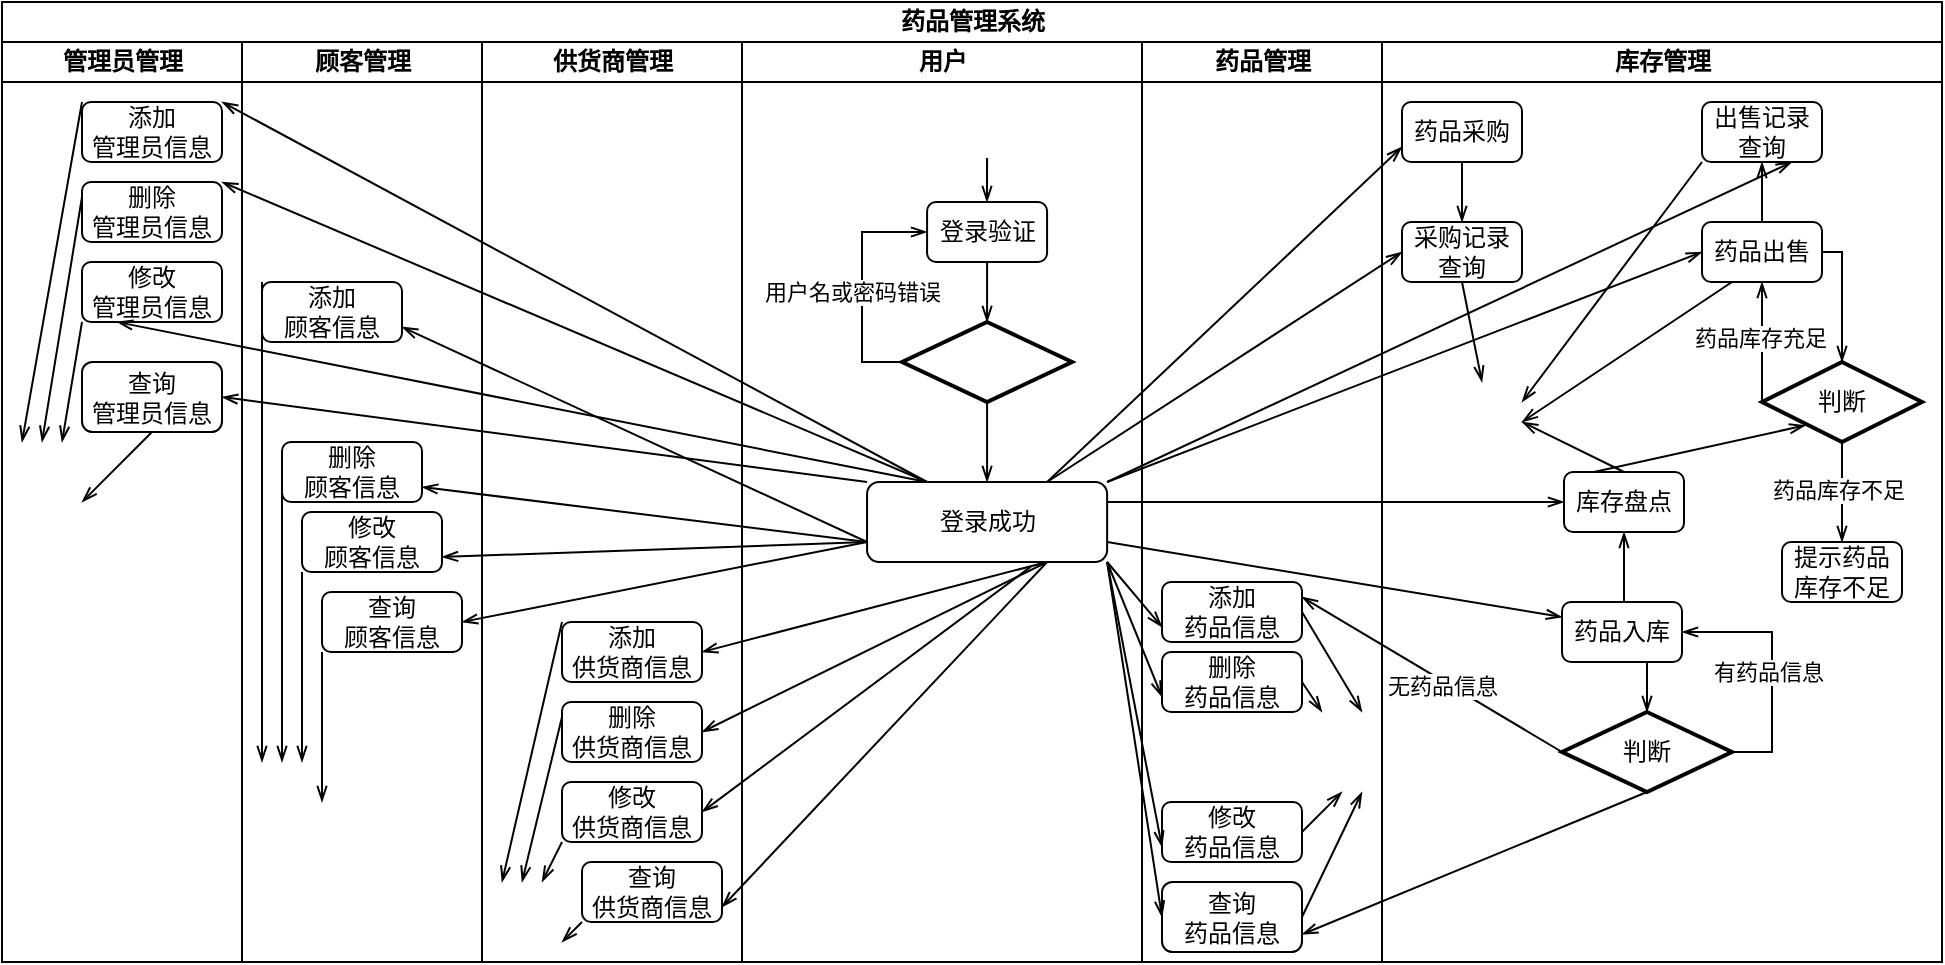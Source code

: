 <mxfile version="24.2.8" type="device">
  <diagram id="prtHgNgQTEPvFCAcTncT" name="Page-1">
    <mxGraphModel dx="954" dy="566" grid="1" gridSize="10" guides="0" tooltips="1" connect="1" arrows="1" fold="1" page="1" pageScale="1" pageWidth="827" pageHeight="1169" math="0" shadow="0">
      <root>
        <mxCell id="0" />
        <mxCell id="1" parent="0" />
        <mxCell id="yjY4PhzrJS9ordfUiITK-21" value="药品管理系统" style="swimlane;childLayout=stackLayout;resizeParent=1;resizeParentMax=0;startSize=20;html=1;" parent="1" vertex="1">
          <mxGeometry x="150.0" y="240" width="970" height="480" as="geometry" />
        </mxCell>
        <mxCell id="yjY4PhzrJS9ordfUiITK-22" value="管理员管理" style="swimlane;startSize=20;html=1;" parent="yjY4PhzrJS9ordfUiITK-21" vertex="1">
          <mxGeometry y="20" width="120" height="460" as="geometry" />
        </mxCell>
        <mxCell id="8YP5VaKLG-nt9vqhNVLD-7" style="rounded=0;orthogonalLoop=1;jettySize=auto;html=1;exitX=0;exitY=0;exitDx=0;exitDy=0;entryX=0.25;entryY=0;entryDx=0;entryDy=0;endArrow=openThin;endFill=0;" parent="yjY4PhzrJS9ordfUiITK-22" source="yjY4PhzrJS9ordfUiITK-44" target="yjY4PhzrJS9ordfUiITK-59" edge="1">
          <mxGeometry relative="1" as="geometry">
            <mxPoint x="30.0" y="210" as="targetPoint" />
          </mxGeometry>
        </mxCell>
        <mxCell id="yjY4PhzrJS9ordfUiITK-44" value="添加&lt;div&gt;管理员信息&lt;/div&gt;" style="rounded=1;whiteSpace=wrap;html=1;" parent="yjY4PhzrJS9ordfUiITK-22" vertex="1">
          <mxGeometry x="40" y="30" width="70" height="30" as="geometry" />
        </mxCell>
        <mxCell id="8YP5VaKLG-nt9vqhNVLD-6" style="rounded=0;orthogonalLoop=1;jettySize=auto;html=1;exitX=0;exitY=0.25;exitDx=0;exitDy=0;endArrow=openThin;endFill=0;entryX=0.5;entryY=0;entryDx=0;entryDy=0;" parent="yjY4PhzrJS9ordfUiITK-22" source="yjY4PhzrJS9ordfUiITK-45" target="yjY4PhzrJS9ordfUiITK-59" edge="1">
          <mxGeometry relative="1" as="geometry">
            <mxPoint x="42.623" y="210" as="targetPoint" />
          </mxGeometry>
        </mxCell>
        <mxCell id="yjY4PhzrJS9ordfUiITK-45" value="删除&lt;div&gt;管理员信息&lt;/div&gt;" style="rounded=1;whiteSpace=wrap;html=1;" parent="yjY4PhzrJS9ordfUiITK-22" vertex="1">
          <mxGeometry x="40" y="70" width="70" height="30" as="geometry" />
        </mxCell>
        <mxCell id="8YP5VaKLG-nt9vqhNVLD-5" style="rounded=0;orthogonalLoop=1;jettySize=auto;html=1;exitX=0;exitY=1;exitDx=0;exitDy=0;entryX=0.75;entryY=0;entryDx=0;entryDy=0;endArrow=openThin;endFill=0;" parent="yjY4PhzrJS9ordfUiITK-22" source="yjY4PhzrJS9ordfUiITK-56" target="yjY4PhzrJS9ordfUiITK-59" edge="1">
          <mxGeometry relative="1" as="geometry">
            <mxPoint x="50.0" y="210" as="targetPoint" />
          </mxGeometry>
        </mxCell>
        <mxCell id="yjY4PhzrJS9ordfUiITK-56" value="修改&lt;div&gt;管理&lt;span style=&quot;background-color: initial;&quot;&gt;员信息&lt;/span&gt;&lt;/div&gt;" style="rounded=1;whiteSpace=wrap;html=1;" parent="yjY4PhzrJS9ordfUiITK-22" vertex="1">
          <mxGeometry x="40" y="110" width="70" height="30" as="geometry" />
        </mxCell>
        <mxCell id="8YP5VaKLG-nt9vqhNVLD-74" style="rounded=0;orthogonalLoop=1;jettySize=auto;html=1;exitX=0.5;exitY=1;exitDx=0;exitDy=0;entryX=1;entryY=0.75;entryDx=0;entryDy=0;endArrow=openThin;endFill=0;" parent="yjY4PhzrJS9ordfUiITK-22" source="yjY4PhzrJS9ordfUiITK-46" target="yjY4PhzrJS9ordfUiITK-59" edge="1">
          <mxGeometry relative="1" as="geometry">
            <mxPoint x="60.0" y="230" as="targetPoint" />
          </mxGeometry>
        </mxCell>
        <mxCell id="yjY4PhzrJS9ordfUiITK-46" value="查询&lt;div&gt;管理&lt;span style=&quot;background-color: initial;&quot;&gt;员信息&lt;/span&gt;&lt;/div&gt;" style="rounded=1;whiteSpace=wrap;html=1;" parent="yjY4PhzrJS9ordfUiITK-22" vertex="1">
          <mxGeometry x="40" y="160" width="70" height="35" as="geometry" />
        </mxCell>
        <mxCell id="yjY4PhzrJS9ordfUiITK-59" value="" style="shape=image;html=1;verticalAlign=top;verticalLabelPosition=bottom;labelBackgroundColor=#ffffff;imageAspect=0;aspect=fixed;image=https://cdn4.iconfinder.com/data/icons/ionicons/512/icon-ios7-circle-filled-128.png" parent="yjY4PhzrJS9ordfUiITK-22" vertex="1">
          <mxGeometry y="200" width="40" height="40" as="geometry" />
        </mxCell>
        <mxCell id="yjY4PhzrJS9ordfUiITK-36" value="顾客管理" style="swimlane;startSize=20;html=1;" parent="yjY4PhzrJS9ordfUiITK-21" vertex="1">
          <mxGeometry x="120" y="20" width="120" height="460" as="geometry" />
        </mxCell>
        <mxCell id="yjY4PhzrJS9ordfUiITK-60" value="" style="shape=image;html=1;verticalAlign=top;verticalLabelPosition=bottom;labelBackgroundColor=#ffffff;imageAspect=0;aspect=fixed;image=https://cdn4.iconfinder.com/data/icons/ionicons/512/icon-ios7-circle-filled-128.png" parent="yjY4PhzrJS9ordfUiITK-36" vertex="1">
          <mxGeometry x="-4.547e-13" y="360" width="40" height="40" as="geometry" />
        </mxCell>
        <mxCell id="8YP5VaKLG-nt9vqhNVLD-24" style="rounded=0;orthogonalLoop=1;jettySize=auto;html=1;exitX=0;exitY=0;exitDx=0;exitDy=0;entryX=0.25;entryY=0;entryDx=0;entryDy=0;endArrow=openThin;endFill=0;" parent="yjY4PhzrJS9ordfUiITK-36" source="8YP5VaKLG-nt9vqhNVLD-25" target="yjY4PhzrJS9ordfUiITK-60" edge="1">
          <mxGeometry relative="1" as="geometry">
            <mxPoint x="10" y="360" as="targetPoint" />
          </mxGeometry>
        </mxCell>
        <mxCell id="8YP5VaKLG-nt9vqhNVLD-25" value="添加&lt;div&gt;&lt;span style=&quot;background-color: initial;&quot;&gt;顾客信息&lt;/span&gt;&lt;/div&gt;" style="rounded=1;whiteSpace=wrap;html=1;" parent="yjY4PhzrJS9ordfUiITK-36" vertex="1">
          <mxGeometry x="10" y="120" width="70" height="30" as="geometry" />
        </mxCell>
        <mxCell id="8YP5VaKLG-nt9vqhNVLD-26" style="rounded=0;orthogonalLoop=1;jettySize=auto;html=1;exitX=0;exitY=0.25;exitDx=0;exitDy=0;endArrow=openThin;endFill=0;entryX=0.5;entryY=0;entryDx=0;entryDy=0;" parent="yjY4PhzrJS9ordfUiITK-36" source="8YP5VaKLG-nt9vqhNVLD-27" target="yjY4PhzrJS9ordfUiITK-60" edge="1">
          <mxGeometry relative="1" as="geometry">
            <mxPoint x="23" y="360" as="targetPoint" />
          </mxGeometry>
        </mxCell>
        <mxCell id="8YP5VaKLG-nt9vqhNVLD-27" value="删除&lt;div&gt;顾客信息&lt;/div&gt;" style="rounded=1;whiteSpace=wrap;html=1;" parent="yjY4PhzrJS9ordfUiITK-36" vertex="1">
          <mxGeometry x="20" y="200" width="70" height="30" as="geometry" />
        </mxCell>
        <mxCell id="8YP5VaKLG-nt9vqhNVLD-28" style="rounded=0;orthogonalLoop=1;jettySize=auto;html=1;exitX=0;exitY=1;exitDx=0;exitDy=0;entryX=0.75;entryY=0;entryDx=0;entryDy=0;endArrow=openThin;endFill=0;" parent="yjY4PhzrJS9ordfUiITK-36" source="8YP5VaKLG-nt9vqhNVLD-29" target="yjY4PhzrJS9ordfUiITK-60" edge="1">
          <mxGeometry relative="1" as="geometry">
            <mxPoint x="30" y="360" as="targetPoint" />
          </mxGeometry>
        </mxCell>
        <mxCell id="8YP5VaKLG-nt9vqhNVLD-29" value="修改&lt;div&gt;顾客信息&lt;/div&gt;" style="rounded=1;whiteSpace=wrap;html=1;" parent="yjY4PhzrJS9ordfUiITK-36" vertex="1">
          <mxGeometry x="30" y="235" width="70" height="30" as="geometry" />
        </mxCell>
        <mxCell id="8YP5VaKLG-nt9vqhNVLD-30" style="rounded=0;orthogonalLoop=1;jettySize=auto;html=1;exitX=0;exitY=1;exitDx=0;exitDy=0;entryX=1;entryY=0.5;entryDx=0;entryDy=0;endArrow=openThin;endFill=0;" parent="yjY4PhzrJS9ordfUiITK-36" source="8YP5VaKLG-nt9vqhNVLD-31" target="yjY4PhzrJS9ordfUiITK-60" edge="1">
          <mxGeometry relative="1" as="geometry">
            <mxPoint x="40" y="380" as="targetPoint" />
          </mxGeometry>
        </mxCell>
        <mxCell id="8YP5VaKLG-nt9vqhNVLD-31" value="查询&lt;div&gt;顾客信息&lt;/div&gt;" style="rounded=1;whiteSpace=wrap;html=1;" parent="yjY4PhzrJS9ordfUiITK-36" vertex="1">
          <mxGeometry x="40" y="275" width="70" height="30" as="geometry" />
        </mxCell>
        <mxCell id="yjY4PhzrJS9ordfUiITK-23" value="供货商管理" style="swimlane;startSize=20;html=1;" parent="yjY4PhzrJS9ordfUiITK-21" vertex="1">
          <mxGeometry x="240" y="20" width="130" height="460" as="geometry" />
        </mxCell>
        <mxCell id="8YP5VaKLG-nt9vqhNVLD-44" value="添加&lt;div&gt;供货商信息&lt;/div&gt;" style="rounded=1;whiteSpace=wrap;html=1;" parent="yjY4PhzrJS9ordfUiITK-23" vertex="1">
          <mxGeometry x="40" y="290" width="70" height="30" as="geometry" />
        </mxCell>
        <mxCell id="8YP5VaKLG-nt9vqhNVLD-46" value="删除&lt;div&gt;供货商信息&lt;/div&gt;" style="rounded=1;whiteSpace=wrap;html=1;" parent="yjY4PhzrJS9ordfUiITK-23" vertex="1">
          <mxGeometry x="40" y="330" width="70" height="30" as="geometry" />
        </mxCell>
        <mxCell id="8YP5VaKLG-nt9vqhNVLD-48" value="修改&lt;div&gt;供货商信息&lt;/div&gt;" style="rounded=1;whiteSpace=wrap;html=1;" parent="yjY4PhzrJS9ordfUiITK-23" vertex="1">
          <mxGeometry x="40" y="370" width="70" height="30" as="geometry" />
        </mxCell>
        <mxCell id="8YP5VaKLG-nt9vqhNVLD-50" value="查询&lt;div&gt;供货商信息&lt;/div&gt;" style="rounded=1;whiteSpace=wrap;html=1;" parent="yjY4PhzrJS9ordfUiITK-23" vertex="1">
          <mxGeometry x="50" y="410" width="70" height="30" as="geometry" />
        </mxCell>
        <mxCell id="yjY4PhzrJS9ordfUiITK-58" value="" style="shape=image;html=1;verticalAlign=top;verticalLabelPosition=bottom;labelBackgroundColor=#ffffff;imageAspect=0;aspect=fixed;image=https://cdn4.iconfinder.com/data/icons/ionicons/512/icon-ios7-circle-filled-128.png" parent="yjY4PhzrJS9ordfUiITK-23" vertex="1">
          <mxGeometry x="-4.547e-13" y="420" width="40" height="40" as="geometry" />
        </mxCell>
        <mxCell id="8YP5VaKLG-nt9vqhNVLD-43" style="rounded=0;orthogonalLoop=1;jettySize=auto;html=1;exitX=0;exitY=0;exitDx=0;exitDy=0;entryX=0.25;entryY=0;entryDx=0;entryDy=0;endArrow=openThin;endFill=0;" parent="yjY4PhzrJS9ordfUiITK-23" source="8YP5VaKLG-nt9vqhNVLD-44" target="yjY4PhzrJS9ordfUiITK-58" edge="1">
          <mxGeometry relative="1" as="geometry">
            <mxPoint x="10" y="425" as="targetPoint" />
          </mxGeometry>
        </mxCell>
        <mxCell id="8YP5VaKLG-nt9vqhNVLD-45" style="rounded=0;orthogonalLoop=1;jettySize=auto;html=1;exitX=0;exitY=0.25;exitDx=0;exitDy=0;endArrow=openThin;endFill=0;entryX=0.5;entryY=0;entryDx=0;entryDy=0;" parent="yjY4PhzrJS9ordfUiITK-23" source="8YP5VaKLG-nt9vqhNVLD-46" target="yjY4PhzrJS9ordfUiITK-58" edge="1">
          <mxGeometry relative="1" as="geometry">
            <mxPoint x="23.0" y="410" as="targetPoint" />
          </mxGeometry>
        </mxCell>
        <mxCell id="8YP5VaKLG-nt9vqhNVLD-47" style="rounded=0;orthogonalLoop=1;jettySize=auto;html=1;exitX=0;exitY=1;exitDx=0;exitDy=0;entryX=0.75;entryY=0;entryDx=0;entryDy=0;endArrow=openThin;endFill=0;" parent="yjY4PhzrJS9ordfUiITK-23" source="8YP5VaKLG-nt9vqhNVLD-48" target="yjY4PhzrJS9ordfUiITK-58" edge="1">
          <mxGeometry relative="1" as="geometry">
            <mxPoint x="30" y="425" as="targetPoint" />
          </mxGeometry>
        </mxCell>
        <mxCell id="8YP5VaKLG-nt9vqhNVLD-49" style="rounded=0;orthogonalLoop=1;jettySize=auto;html=1;exitX=0;exitY=1;exitDx=0;exitDy=0;endArrow=openThin;endFill=0;entryX=1;entryY=0.75;entryDx=0;entryDy=0;" parent="yjY4PhzrJS9ordfUiITK-23" source="8YP5VaKLG-nt9vqhNVLD-50" target="yjY4PhzrJS9ordfUiITK-58" edge="1">
          <mxGeometry relative="1" as="geometry">
            <mxPoint x="30.0" y="520" as="targetPoint" />
          </mxGeometry>
        </mxCell>
        <mxCell id="yjY4PhzrJS9ordfUiITK-24" value="用户" style="swimlane;startSize=20;html=1;" parent="yjY4PhzrJS9ordfUiITK-21" vertex="1">
          <mxGeometry x="370" y="20" width="200" height="460" as="geometry" />
        </mxCell>
        <mxCell id="yjY4PhzrJS9ordfUiITK-37" style="edgeStyle=orthogonalEdgeStyle;rounded=0;orthogonalLoop=1;jettySize=auto;html=1;exitX=0.5;exitY=1;exitDx=0;exitDy=0;endArrow=openThin;endFill=0;" parent="yjY4PhzrJS9ordfUiITK-24" source="yjY4PhzrJS9ordfUiITK-19" target="yjY4PhzrJS9ordfUiITK-20" edge="1">
          <mxGeometry relative="1" as="geometry" />
        </mxCell>
        <mxCell id="yjY4PhzrJS9ordfUiITK-19" value="" style="shape=image;html=1;verticalAlign=top;verticalLabelPosition=bottom;labelBackgroundColor=#ffffff;imageAspect=0;aspect=fixed;image=https://cdn4.iconfinder.com/data/icons/essential-app-2/16/record-round-circle-dot-128.png" parent="yjY4PhzrJS9ordfUiITK-24" vertex="1">
          <mxGeometry x="108.54" y="30" width="28" height="28" as="geometry" />
        </mxCell>
        <mxCell id="yjY4PhzrJS9ordfUiITK-20" value="登录验证" style="rounded=1;whiteSpace=wrap;html=1;" parent="yjY4PhzrJS9ordfUiITK-24" vertex="1">
          <mxGeometry x="92.54" y="80" width="60" height="30" as="geometry" />
        </mxCell>
        <mxCell id="yjY4PhzrJS9ordfUiITK-41" style="rounded=0;orthogonalLoop=1;jettySize=auto;html=1;exitX=0.5;exitY=1;exitDx=0;exitDy=0;exitPerimeter=0;entryX=0.5;entryY=0;entryDx=0;entryDy=0;endArrow=openThin;endFill=0;" parent="yjY4PhzrJS9ordfUiITK-24" source="yjY4PhzrJS9ordfUiITK-38" target="yjY4PhzrJS9ordfUiITK-39" edge="1">
          <mxGeometry relative="1" as="geometry" />
        </mxCell>
        <mxCell id="yjY4PhzrJS9ordfUiITK-42" style="edgeStyle=orthogonalEdgeStyle;rounded=0;orthogonalLoop=1;jettySize=auto;html=1;exitX=0;exitY=0.5;exitDx=0;exitDy=0;exitPerimeter=0;entryX=0;entryY=0.5;entryDx=0;entryDy=0;endArrow=openThin;endFill=0;" parent="yjY4PhzrJS9ordfUiITK-24" source="yjY4PhzrJS9ordfUiITK-38" target="yjY4PhzrJS9ordfUiITK-20" edge="1">
          <mxGeometry relative="1" as="geometry" />
        </mxCell>
        <mxCell id="yjY4PhzrJS9ordfUiITK-43" value="用户名或密码错误" style="edgeLabel;html=1;align=center;verticalAlign=middle;resizable=0;points=[];" parent="yjY4PhzrJS9ordfUiITK-42" vertex="1" connectable="0">
          <mxGeometry x="-0.061" y="5" relative="1" as="geometry">
            <mxPoint as="offset" />
          </mxGeometry>
        </mxCell>
        <mxCell id="yjY4PhzrJS9ordfUiITK-38" value="" style="strokeWidth=2;html=1;shape=mxgraph.flowchart.decision;whiteSpace=wrap;" parent="yjY4PhzrJS9ordfUiITK-24" vertex="1">
          <mxGeometry x="80.04" y="140" width="85" height="40" as="geometry" />
        </mxCell>
        <mxCell id="yjY4PhzrJS9ordfUiITK-39" value="登录成功" style="rounded=1;whiteSpace=wrap;html=1;" parent="yjY4PhzrJS9ordfUiITK-24" vertex="1">
          <mxGeometry x="62.53" y="220" width="120.03" height="40" as="geometry" />
        </mxCell>
        <mxCell id="yjY4PhzrJS9ordfUiITK-40" style="edgeStyle=orthogonalEdgeStyle;rounded=0;orthogonalLoop=1;jettySize=auto;html=1;exitX=0.5;exitY=1;exitDx=0;exitDy=0;entryX=0.5;entryY=0;entryDx=0;entryDy=0;entryPerimeter=0;endArrow=openThin;endFill=0;" parent="yjY4PhzrJS9ordfUiITK-24" source="yjY4PhzrJS9ordfUiITK-20" target="yjY4PhzrJS9ordfUiITK-38" edge="1">
          <mxGeometry relative="1" as="geometry" />
        </mxCell>
        <mxCell id="yjY4PhzrJS9ordfUiITK-34" value="药品管理" style="swimlane;startSize=20;html=1;" parent="yjY4PhzrJS9ordfUiITK-21" vertex="1">
          <mxGeometry x="570" y="20" width="120" height="460" as="geometry" />
        </mxCell>
        <mxCell id="8YP5VaKLG-nt9vqhNVLD-93" style="rounded=0;orthogonalLoop=1;jettySize=auto;html=1;exitX=1;exitY=0.5;exitDx=0;exitDy=0;entryX=0.75;entryY=0;entryDx=0;entryDy=0;endArrow=openThin;endFill=0;" parent="yjY4PhzrJS9ordfUiITK-34" source="8YP5VaKLG-nt9vqhNVLD-76" target="8YP5VaKLG-nt9vqhNVLD-89" edge="1">
          <mxGeometry relative="1" as="geometry" />
        </mxCell>
        <mxCell id="8YP5VaKLG-nt9vqhNVLD-76" value="添加&lt;div&gt;药品信息&lt;/div&gt;" style="rounded=1;whiteSpace=wrap;html=1;" parent="yjY4PhzrJS9ordfUiITK-34" vertex="1">
          <mxGeometry x="10" y="270" width="70" height="30" as="geometry" />
        </mxCell>
        <mxCell id="8YP5VaKLG-nt9vqhNVLD-92" style="rounded=0;orthogonalLoop=1;jettySize=auto;html=1;exitX=1;exitY=0.5;exitDx=0;exitDy=0;entryX=0.25;entryY=0;entryDx=0;entryDy=0;endArrow=openThin;endFill=0;" parent="yjY4PhzrJS9ordfUiITK-34" source="8YP5VaKLG-nt9vqhNVLD-78" target="8YP5VaKLG-nt9vqhNVLD-89" edge="1">
          <mxGeometry relative="1" as="geometry" />
        </mxCell>
        <mxCell id="8YP5VaKLG-nt9vqhNVLD-78" value="删除&lt;div&gt;药品信息&lt;/div&gt;" style="rounded=1;whiteSpace=wrap;html=1;" parent="yjY4PhzrJS9ordfUiITK-34" vertex="1">
          <mxGeometry x="10" y="305" width="70" height="30" as="geometry" />
        </mxCell>
        <mxCell id="8YP5VaKLG-nt9vqhNVLD-90" style="rounded=0;orthogonalLoop=1;jettySize=auto;html=1;exitX=1;exitY=0.5;exitDx=0;exitDy=0;entryX=0.5;entryY=1;entryDx=0;entryDy=0;endArrow=openThin;endFill=0;" parent="yjY4PhzrJS9ordfUiITK-34" source="8YP5VaKLG-nt9vqhNVLD-80" target="8YP5VaKLG-nt9vqhNVLD-89" edge="1">
          <mxGeometry relative="1" as="geometry" />
        </mxCell>
        <mxCell id="8YP5VaKLG-nt9vqhNVLD-80" value="修改&lt;div&gt;&lt;span style=&quot;background-color: initial;&quot;&gt;药品信息&lt;/span&gt;&lt;/div&gt;" style="rounded=1;whiteSpace=wrap;html=1;" parent="yjY4PhzrJS9ordfUiITK-34" vertex="1">
          <mxGeometry x="10" y="380" width="70" height="30" as="geometry" />
        </mxCell>
        <mxCell id="8YP5VaKLG-nt9vqhNVLD-91" style="rounded=0;orthogonalLoop=1;jettySize=auto;html=1;exitX=1;exitY=0.5;exitDx=0;exitDy=0;entryX=0.75;entryY=1;entryDx=0;entryDy=0;endArrow=openThin;endFill=0;" parent="yjY4PhzrJS9ordfUiITK-34" source="8YP5VaKLG-nt9vqhNVLD-82" target="8YP5VaKLG-nt9vqhNVLD-89" edge="1">
          <mxGeometry relative="1" as="geometry" />
        </mxCell>
        <mxCell id="8YP5VaKLG-nt9vqhNVLD-82" value="查询&lt;div&gt;&lt;span style=&quot;background-color: initial;&quot;&gt;药品信息&lt;/span&gt;&lt;/div&gt;" style="rounded=1;whiteSpace=wrap;html=1;" parent="yjY4PhzrJS9ordfUiITK-34" vertex="1">
          <mxGeometry x="10" y="420" width="70" height="35" as="geometry" />
        </mxCell>
        <mxCell id="8YP5VaKLG-nt9vqhNVLD-89" value="" style="shape=image;html=1;verticalAlign=top;verticalLabelPosition=bottom;labelBackgroundColor=#ffffff;imageAspect=0;aspect=fixed;image=https://cdn4.iconfinder.com/data/icons/ionicons/512/icon-ios7-circle-filled-128.png" parent="yjY4PhzrJS9ordfUiITK-34" vertex="1">
          <mxGeometry x="80.0" y="335" width="40" height="40" as="geometry" />
        </mxCell>
        <mxCell id="yjY4PhzrJS9ordfUiITK-62" style="rounded=0;orthogonalLoop=1;jettySize=auto;html=1;entryX=1;entryY=0.5;entryDx=0;entryDy=0;endArrow=openThin;endFill=0;exitX=0.75;exitY=1;exitDx=0;exitDy=0;" parent="yjY4PhzrJS9ordfUiITK-21" source="yjY4PhzrJS9ordfUiITK-39" target="8YP5VaKLG-nt9vqhNVLD-44" edge="1">
          <mxGeometry relative="1" as="geometry">
            <mxPoint x="550.0" y="300" as="sourcePoint" />
            <mxPoint x="360.0" y="127.5" as="targetPoint" />
          </mxGeometry>
        </mxCell>
        <mxCell id="8YP5VaKLG-nt9vqhNVLD-53" style="rounded=0;orthogonalLoop=1;jettySize=auto;html=1;entryX=1;entryY=0.5;entryDx=0;entryDy=0;endArrow=openThin;endFill=0;exitX=0.75;exitY=1;exitDx=0;exitDy=0;" parent="yjY4PhzrJS9ordfUiITK-21" source="yjY4PhzrJS9ordfUiITK-39" target="8YP5VaKLG-nt9vqhNVLD-46" edge="1">
          <mxGeometry relative="1" as="geometry">
            <mxPoint x="590.0" y="290" as="sourcePoint" />
          </mxGeometry>
        </mxCell>
        <mxCell id="8YP5VaKLG-nt9vqhNVLD-55" style="rounded=0;orthogonalLoop=1;jettySize=auto;html=1;entryX=1;entryY=0.5;entryDx=0;entryDy=0;endArrow=openThin;endFill=0;exitX=0.682;exitY=1.058;exitDx=0;exitDy=0;exitPerimeter=0;" parent="yjY4PhzrJS9ordfUiITK-21" source="yjY4PhzrJS9ordfUiITK-39" target="8YP5VaKLG-nt9vqhNVLD-48" edge="1">
          <mxGeometry relative="1" as="geometry">
            <mxPoint x="580.0" y="290" as="sourcePoint" />
          </mxGeometry>
        </mxCell>
        <mxCell id="8YP5VaKLG-nt9vqhNVLD-57" style="rounded=0;orthogonalLoop=1;jettySize=auto;html=1;exitX=0;exitY=0.75;exitDx=0;exitDy=0;entryX=1;entryY=0.5;entryDx=0;entryDy=0;endArrow=openThin;endFill=0;" parent="yjY4PhzrJS9ordfUiITK-21" source="yjY4PhzrJS9ordfUiITK-39" target="8YP5VaKLG-nt9vqhNVLD-31" edge="1">
          <mxGeometry relative="1" as="geometry" />
        </mxCell>
        <mxCell id="8YP5VaKLG-nt9vqhNVLD-59" style="rounded=0;orthogonalLoop=1;jettySize=auto;html=1;exitX=0;exitY=0.75;exitDx=0;exitDy=0;entryX=1;entryY=0.75;entryDx=0;entryDy=0;endArrow=openThin;endFill=0;" parent="yjY4PhzrJS9ordfUiITK-21" source="yjY4PhzrJS9ordfUiITK-39" target="8YP5VaKLG-nt9vqhNVLD-29" edge="1">
          <mxGeometry relative="1" as="geometry" />
        </mxCell>
        <mxCell id="8YP5VaKLG-nt9vqhNVLD-60" style="rounded=0;orthogonalLoop=1;jettySize=auto;html=1;exitX=0;exitY=0.75;exitDx=0;exitDy=0;entryX=1;entryY=0.75;entryDx=0;entryDy=0;endArrow=openThin;endFill=0;" parent="yjY4PhzrJS9ordfUiITK-21" source="yjY4PhzrJS9ordfUiITK-39" target="8YP5VaKLG-nt9vqhNVLD-27" edge="1">
          <mxGeometry relative="1" as="geometry" />
        </mxCell>
        <mxCell id="8YP5VaKLG-nt9vqhNVLD-61" style="rounded=0;orthogonalLoop=1;jettySize=auto;html=1;exitX=0;exitY=0.75;exitDx=0;exitDy=0;entryX=1;entryY=0.75;entryDx=0;entryDy=0;endArrow=openThin;endFill=0;" parent="yjY4PhzrJS9ordfUiITK-21" source="yjY4PhzrJS9ordfUiITK-39" target="8YP5VaKLG-nt9vqhNVLD-25" edge="1">
          <mxGeometry relative="1" as="geometry" />
        </mxCell>
        <mxCell id="8YP5VaKLG-nt9vqhNVLD-64" style="rounded=0;orthogonalLoop=1;jettySize=auto;html=1;exitX=0;exitY=0;exitDx=0;exitDy=0;entryX=1;entryY=0.5;entryDx=0;entryDy=0;endArrow=openThin;endFill=0;" parent="yjY4PhzrJS9ordfUiITK-21" source="yjY4PhzrJS9ordfUiITK-39" target="yjY4PhzrJS9ordfUiITK-46" edge="1">
          <mxGeometry relative="1" as="geometry" />
        </mxCell>
        <mxCell id="8YP5VaKLG-nt9vqhNVLD-65" style="rounded=0;orthogonalLoop=1;jettySize=auto;html=1;exitX=0.25;exitY=0;exitDx=0;exitDy=0;entryX=0.25;entryY=1;entryDx=0;entryDy=0;endArrow=openThin;endFill=0;" parent="yjY4PhzrJS9ordfUiITK-21" source="yjY4PhzrJS9ordfUiITK-39" target="yjY4PhzrJS9ordfUiITK-56" edge="1">
          <mxGeometry relative="1" as="geometry" />
        </mxCell>
        <mxCell id="8YP5VaKLG-nt9vqhNVLD-66" style="rounded=0;orthogonalLoop=1;jettySize=auto;html=1;exitX=0.25;exitY=0;exitDx=0;exitDy=0;entryX=1;entryY=0;entryDx=0;entryDy=0;endArrow=openThin;endFill=0;" parent="yjY4PhzrJS9ordfUiITK-21" source="yjY4PhzrJS9ordfUiITK-39" target="yjY4PhzrJS9ordfUiITK-45" edge="1">
          <mxGeometry relative="1" as="geometry" />
        </mxCell>
        <mxCell id="8YP5VaKLG-nt9vqhNVLD-56" style="rounded=0;orthogonalLoop=1;jettySize=auto;html=1;endArrow=openThin;endFill=0;exitX=0.75;exitY=1;exitDx=0;exitDy=0;entryX=1;entryY=0.75;entryDx=0;entryDy=0;" parent="yjY4PhzrJS9ordfUiITK-21" source="yjY4PhzrJS9ordfUiITK-39" target="8YP5VaKLG-nt9vqhNVLD-50" edge="1">
          <mxGeometry relative="1" as="geometry">
            <mxPoint x="510.0" y="450" as="targetPoint" />
            <mxPoint x="700.0" y="300" as="sourcePoint" />
          </mxGeometry>
        </mxCell>
        <mxCell id="8YP5VaKLG-nt9vqhNVLD-67" style="rounded=0;orthogonalLoop=1;jettySize=auto;html=1;exitX=0.25;exitY=0;exitDx=0;exitDy=0;entryX=1;entryY=0;entryDx=0;entryDy=0;endArrow=openThin;endFill=0;" parent="yjY4PhzrJS9ordfUiITK-21" source="yjY4PhzrJS9ordfUiITK-39" target="yjY4PhzrJS9ordfUiITK-44" edge="1">
          <mxGeometry relative="1" as="geometry" />
        </mxCell>
        <mxCell id="8YP5VaKLG-nt9vqhNVLD-85" style="rounded=0;orthogonalLoop=1;jettySize=auto;html=1;exitX=1;exitY=1;exitDx=0;exitDy=0;entryX=0;entryY=0.5;entryDx=0;entryDy=0;endArrow=openThin;endFill=0;" parent="yjY4PhzrJS9ordfUiITK-21" source="yjY4PhzrJS9ordfUiITK-39" target="8YP5VaKLG-nt9vqhNVLD-82" edge="1">
          <mxGeometry relative="1" as="geometry" />
        </mxCell>
        <mxCell id="8YP5VaKLG-nt9vqhNVLD-86" style="rounded=0;orthogonalLoop=1;jettySize=auto;html=1;exitX=1;exitY=1;exitDx=0;exitDy=0;entryX=0;entryY=0.75;entryDx=0;entryDy=0;endArrow=openThin;endFill=0;" parent="yjY4PhzrJS9ordfUiITK-21" source="yjY4PhzrJS9ordfUiITK-39" target="8YP5VaKLG-nt9vqhNVLD-80" edge="1">
          <mxGeometry relative="1" as="geometry" />
        </mxCell>
        <mxCell id="8YP5VaKLG-nt9vqhNVLD-87" style="rounded=0;orthogonalLoop=1;jettySize=auto;html=1;exitX=1;exitY=1;exitDx=0;exitDy=0;entryX=0;entryY=0.75;entryDx=0;entryDy=0;endArrow=openThin;endFill=0;" parent="yjY4PhzrJS9ordfUiITK-21" source="yjY4PhzrJS9ordfUiITK-39" target="8YP5VaKLG-nt9vqhNVLD-78" edge="1">
          <mxGeometry relative="1" as="geometry" />
        </mxCell>
        <mxCell id="8YP5VaKLG-nt9vqhNVLD-88" style="rounded=0;orthogonalLoop=1;jettySize=auto;html=1;exitX=1;exitY=1;exitDx=0;exitDy=0;entryX=0;entryY=0.75;entryDx=0;entryDy=0;endArrow=openThin;endFill=0;" parent="yjY4PhzrJS9ordfUiITK-21" source="yjY4PhzrJS9ordfUiITK-39" target="8YP5VaKLG-nt9vqhNVLD-76" edge="1">
          <mxGeometry relative="1" as="geometry" />
        </mxCell>
        <mxCell id="V--i8HyG6NaEhMeYPtIo-5" style="rounded=0;orthogonalLoop=1;jettySize=auto;html=1;exitX=0;exitY=0.5;exitDx=0;exitDy=0;exitPerimeter=0;entryX=1;entryY=0.25;entryDx=0;entryDy=0;endArrow=openThin;endFill=0;" parent="yjY4PhzrJS9ordfUiITK-21" source="V--i8HyG6NaEhMeYPtIo-1" target="8YP5VaKLG-nt9vqhNVLD-76" edge="1">
          <mxGeometry relative="1" as="geometry" />
        </mxCell>
        <mxCell id="V--i8HyG6NaEhMeYPtIo-6" value="无药品信息" style="edgeLabel;html=1;align=center;verticalAlign=middle;resizable=0;points=[];" parent="V--i8HyG6NaEhMeYPtIo-5" vertex="1" connectable="0">
          <mxGeometry x="-0.085" y="2" relative="1" as="geometry">
            <mxPoint as="offset" />
          </mxGeometry>
        </mxCell>
        <mxCell id="V--i8HyG6NaEhMeYPtIo-7" style="rounded=0;orthogonalLoop=1;jettySize=auto;html=1;exitX=0.5;exitY=1;exitDx=0;exitDy=0;entryX=1;entryY=0.75;entryDx=0;entryDy=0;endArrow=openThin;endFill=0;exitPerimeter=0;" parent="yjY4PhzrJS9ordfUiITK-21" source="V--i8HyG6NaEhMeYPtIo-1" target="8YP5VaKLG-nt9vqhNVLD-82" edge="1">
          <mxGeometry relative="1" as="geometry" />
        </mxCell>
        <mxCell id="V--i8HyG6NaEhMeYPtIo-10" style="rounded=0;orthogonalLoop=1;jettySize=auto;html=1;exitX=1;exitY=0.75;exitDx=0;exitDy=0;entryX=0;entryY=0.25;entryDx=0;entryDy=0;endArrow=openThin;endFill=0;" parent="yjY4PhzrJS9ordfUiITK-21" source="yjY4PhzrJS9ordfUiITK-39" target="V--i8HyG6NaEhMeYPtIo-2" edge="1">
          <mxGeometry relative="1" as="geometry" />
        </mxCell>
        <mxCell id="HUSPPOHLwjbyx9S_wcUp-2" style="rounded=0;orthogonalLoop=1;jettySize=auto;html=1;exitX=0.75;exitY=0;exitDx=0;exitDy=0;entryX=0;entryY=0.75;entryDx=0;entryDy=0;endArrow=openThin;endFill=0;" parent="yjY4PhzrJS9ordfUiITK-21" source="yjY4PhzrJS9ordfUiITK-39" target="HUSPPOHLwjbyx9S_wcUp-1" edge="1">
          <mxGeometry relative="1" as="geometry" />
        </mxCell>
        <mxCell id="HUSPPOHLwjbyx9S_wcUp-6" style="rounded=0;orthogonalLoop=1;jettySize=auto;html=1;exitX=0.75;exitY=0;exitDx=0;exitDy=0;entryX=0;entryY=0.5;entryDx=0;entryDy=0;endArrow=openThin;endFill=0;" parent="yjY4PhzrJS9ordfUiITK-21" source="yjY4PhzrJS9ordfUiITK-39" target="HUSPPOHLwjbyx9S_wcUp-4" edge="1">
          <mxGeometry relative="1" as="geometry" />
        </mxCell>
        <mxCell id="HUSPPOHLwjbyx9S_wcUp-9" style="rounded=0;orthogonalLoop=1;jettySize=auto;html=1;exitX=1;exitY=0;exitDx=0;exitDy=0;entryX=0;entryY=0.5;entryDx=0;entryDy=0;endArrow=openThin;endFill=0;" parent="yjY4PhzrJS9ordfUiITK-21" source="yjY4PhzrJS9ordfUiITK-39" target="HUSPPOHLwjbyx9S_wcUp-8" edge="1">
          <mxGeometry relative="1" as="geometry" />
        </mxCell>
        <mxCell id="HUSPPOHLwjbyx9S_wcUp-12" style="rounded=0;orthogonalLoop=1;jettySize=auto;html=1;exitX=1;exitY=0;exitDx=0;exitDy=0;entryX=0.75;entryY=1;entryDx=0;entryDy=0;endArrow=openThin;endFill=0;" parent="yjY4PhzrJS9ordfUiITK-21" source="yjY4PhzrJS9ordfUiITK-39" target="HUSPPOHLwjbyx9S_wcUp-10" edge="1">
          <mxGeometry relative="1" as="geometry" />
        </mxCell>
        <mxCell id="HUSPPOHLwjbyx9S_wcUp-14" style="edgeStyle=orthogonalEdgeStyle;rounded=0;orthogonalLoop=1;jettySize=auto;html=1;exitX=1;exitY=0.25;exitDx=0;exitDy=0;entryX=0;entryY=0.5;entryDx=0;entryDy=0;endArrow=openThin;endFill=0;" parent="yjY4PhzrJS9ordfUiITK-21" source="yjY4PhzrJS9ordfUiITK-39" target="HUSPPOHLwjbyx9S_wcUp-13" edge="1">
          <mxGeometry relative="1" as="geometry" />
        </mxCell>
        <mxCell id="yjY4PhzrJS9ordfUiITK-35" value="库存管理" style="swimlane;startSize=20;html=1;" parent="yjY4PhzrJS9ordfUiITK-21" vertex="1">
          <mxGeometry x="690" y="20" width="280" height="460" as="geometry" />
        </mxCell>
        <mxCell id="V--i8HyG6NaEhMeYPtIo-8" style="edgeStyle=orthogonalEdgeStyle;rounded=0;orthogonalLoop=1;jettySize=auto;html=1;exitX=1;exitY=0.5;exitDx=0;exitDy=0;exitPerimeter=0;entryX=1;entryY=0.5;entryDx=0;entryDy=0;endArrow=openThin;endFill=0;" parent="yjY4PhzrJS9ordfUiITK-35" source="V--i8HyG6NaEhMeYPtIo-1" target="V--i8HyG6NaEhMeYPtIo-2" edge="1">
          <mxGeometry relative="1" as="geometry" />
        </mxCell>
        <mxCell id="V--i8HyG6NaEhMeYPtIo-9" value="有药品信息" style="edgeLabel;html=1;align=center;verticalAlign=middle;resizable=0;points=[];" parent="V--i8HyG6NaEhMeYPtIo-8" vertex="1" connectable="0">
          <mxGeometry x="-0.032" y="2" relative="1" as="geometry">
            <mxPoint as="offset" />
          </mxGeometry>
        </mxCell>
        <mxCell id="V--i8HyG6NaEhMeYPtIo-1" value="判断" style="strokeWidth=2;html=1;shape=mxgraph.flowchart.decision;whiteSpace=wrap;" parent="yjY4PhzrJS9ordfUiITK-35" vertex="1">
          <mxGeometry x="90.0" y="335" width="85" height="40" as="geometry" />
        </mxCell>
        <mxCell id="HUSPPOHLwjbyx9S_wcUp-15" style="edgeStyle=orthogonalEdgeStyle;rounded=0;orthogonalLoop=1;jettySize=auto;html=1;exitX=0.5;exitY=0;exitDx=0;exitDy=0;entryX=0.5;entryY=1;entryDx=0;entryDy=0;endArrow=openThin;endFill=0;" parent="yjY4PhzrJS9ordfUiITK-35" source="V--i8HyG6NaEhMeYPtIo-2" target="HUSPPOHLwjbyx9S_wcUp-13" edge="1">
          <mxGeometry relative="1" as="geometry" />
        </mxCell>
        <mxCell id="V--i8HyG6NaEhMeYPtIo-2" value="药品入库" style="rounded=1;whiteSpace=wrap;html=1;" parent="yjY4PhzrJS9ordfUiITK-35" vertex="1">
          <mxGeometry x="90" y="280" width="60" height="30" as="geometry" />
        </mxCell>
        <mxCell id="V--i8HyG6NaEhMeYPtIo-3" style="edgeStyle=orthogonalEdgeStyle;rounded=0;orthogonalLoop=1;jettySize=auto;html=1;exitX=0.5;exitY=1;exitDx=0;exitDy=0;entryX=0.5;entryY=0;entryDx=0;entryDy=0;entryPerimeter=0;endArrow=openThin;endFill=0;" parent="yjY4PhzrJS9ordfUiITK-35" source="V--i8HyG6NaEhMeYPtIo-2" target="V--i8HyG6NaEhMeYPtIo-1" edge="1">
          <mxGeometry relative="1" as="geometry" />
        </mxCell>
        <mxCell id="HUSPPOHLwjbyx9S_wcUp-5" style="edgeStyle=orthogonalEdgeStyle;rounded=0;orthogonalLoop=1;jettySize=auto;html=1;exitX=0.5;exitY=1;exitDx=0;exitDy=0;entryX=0.5;entryY=0;entryDx=0;entryDy=0;endArrow=openThin;endFill=0;" parent="yjY4PhzrJS9ordfUiITK-35" source="HUSPPOHLwjbyx9S_wcUp-1" target="HUSPPOHLwjbyx9S_wcUp-4" edge="1">
          <mxGeometry relative="1" as="geometry" />
        </mxCell>
        <mxCell id="HUSPPOHLwjbyx9S_wcUp-1" value="药品采购" style="rounded=1;whiteSpace=wrap;html=1;" parent="yjY4PhzrJS9ordfUiITK-35" vertex="1">
          <mxGeometry x="10.0" y="30" width="60" height="30" as="geometry" />
        </mxCell>
        <mxCell id="WdKyNn4TMUDTQpUULAMZ-3" style="rounded=0;orthogonalLoop=1;jettySize=auto;html=1;exitX=0.5;exitY=1;exitDx=0;exitDy=0;entryX=0.5;entryY=0;entryDx=0;entryDy=0;endArrow=openThin;endFill=0;" edge="1" parent="yjY4PhzrJS9ordfUiITK-35" source="HUSPPOHLwjbyx9S_wcUp-4" target="WdKyNn4TMUDTQpUULAMZ-1">
          <mxGeometry relative="1" as="geometry" />
        </mxCell>
        <mxCell id="HUSPPOHLwjbyx9S_wcUp-4" value="采购记录查询" style="rounded=1;whiteSpace=wrap;html=1;" parent="yjY4PhzrJS9ordfUiITK-35" vertex="1">
          <mxGeometry x="10" y="90" width="60" height="30" as="geometry" />
        </mxCell>
        <mxCell id="HUSPPOHLwjbyx9S_wcUp-17" style="rounded=0;orthogonalLoop=1;jettySize=auto;html=1;exitX=0.5;exitY=0;exitDx=0;exitDy=0;entryX=0.5;entryY=1;entryDx=0;entryDy=0;endArrow=openThin;endFill=0;" parent="yjY4PhzrJS9ordfUiITK-35" source="HUSPPOHLwjbyx9S_wcUp-8" target="HUSPPOHLwjbyx9S_wcUp-10" edge="1">
          <mxGeometry relative="1" as="geometry" />
        </mxCell>
        <mxCell id="WdKyNn4TMUDTQpUULAMZ-5" style="rounded=0;orthogonalLoop=1;jettySize=auto;html=1;exitX=0.25;exitY=1;exitDx=0;exitDy=0;entryX=1;entryY=0.5;entryDx=0;entryDy=0;endArrow=openThin;endFill=0;" edge="1" parent="yjY4PhzrJS9ordfUiITK-35" source="HUSPPOHLwjbyx9S_wcUp-8" target="WdKyNn4TMUDTQpUULAMZ-1">
          <mxGeometry relative="1" as="geometry" />
        </mxCell>
        <mxCell id="HUSPPOHLwjbyx9S_wcUp-8" value="药品出售" style="rounded=1;whiteSpace=wrap;html=1;" parent="yjY4PhzrJS9ordfUiITK-35" vertex="1">
          <mxGeometry x="160" y="90" width="60" height="30" as="geometry" />
        </mxCell>
        <mxCell id="WdKyNn4TMUDTQpUULAMZ-4" style="rounded=0;orthogonalLoop=1;jettySize=auto;html=1;exitX=0;exitY=1;exitDx=0;exitDy=0;entryX=1;entryY=0.25;entryDx=0;entryDy=0;endArrow=openThin;endFill=0;" edge="1" parent="yjY4PhzrJS9ordfUiITK-35" source="HUSPPOHLwjbyx9S_wcUp-10" target="WdKyNn4TMUDTQpUULAMZ-1">
          <mxGeometry relative="1" as="geometry" />
        </mxCell>
        <mxCell id="HUSPPOHLwjbyx9S_wcUp-10" value="出售记录查询" style="rounded=1;whiteSpace=wrap;html=1;" parent="yjY4PhzrJS9ordfUiITK-35" vertex="1">
          <mxGeometry x="160" y="30" width="60" height="30" as="geometry" />
        </mxCell>
        <mxCell id="WdKyNn4TMUDTQpUULAMZ-2" style="rounded=0;orthogonalLoop=1;jettySize=auto;html=1;exitX=0.5;exitY=0;exitDx=0;exitDy=0;entryX=1;entryY=0.5;entryDx=0;entryDy=0;endArrow=openThin;endFill=0;" edge="1" parent="yjY4PhzrJS9ordfUiITK-35" source="HUSPPOHLwjbyx9S_wcUp-13" target="WdKyNn4TMUDTQpUULAMZ-1">
          <mxGeometry relative="1" as="geometry" />
        </mxCell>
        <mxCell id="HUSPPOHLwjbyx9S_wcUp-13" value="库存盘点" style="rounded=1;whiteSpace=wrap;html=1;" parent="yjY4PhzrJS9ordfUiITK-35" vertex="1">
          <mxGeometry x="91" y="215" width="60" height="30" as="geometry" />
        </mxCell>
        <mxCell id="HUSPPOHLwjbyx9S_wcUp-23" style="rounded=0;orthogonalLoop=1;jettySize=auto;html=1;exitX=0;exitY=0.5;exitDx=0;exitDy=0;exitPerimeter=0;entryX=0.5;entryY=1;entryDx=0;entryDy=0;endArrow=openThin;endFill=0;" parent="yjY4PhzrJS9ordfUiITK-35" source="HUSPPOHLwjbyx9S_wcUp-18" target="HUSPPOHLwjbyx9S_wcUp-8" edge="1">
          <mxGeometry relative="1" as="geometry" />
        </mxCell>
        <mxCell id="HUSPPOHLwjbyx9S_wcUp-25" value="药品库存充足" style="edgeLabel;html=1;align=center;verticalAlign=middle;resizable=0;points=[];" parent="HUSPPOHLwjbyx9S_wcUp-23" vertex="1" connectable="0">
          <mxGeometry x="0.089" y="1" relative="1" as="geometry">
            <mxPoint as="offset" />
          </mxGeometry>
        </mxCell>
        <mxCell id="HUSPPOHLwjbyx9S_wcUp-27" style="edgeStyle=orthogonalEdgeStyle;rounded=0;orthogonalLoop=1;jettySize=auto;html=1;exitX=0.5;exitY=1;exitDx=0;exitDy=0;exitPerimeter=0;entryX=0.5;entryY=0;entryDx=0;entryDy=0;endArrow=openThin;endFill=0;" parent="yjY4PhzrJS9ordfUiITK-35" source="HUSPPOHLwjbyx9S_wcUp-18" target="HUSPPOHLwjbyx9S_wcUp-26" edge="1">
          <mxGeometry relative="1" as="geometry" />
        </mxCell>
        <mxCell id="HUSPPOHLwjbyx9S_wcUp-28" value="药品库存不足" style="edgeLabel;html=1;align=center;verticalAlign=middle;resizable=0;points=[];" parent="HUSPPOHLwjbyx9S_wcUp-27" vertex="1" connectable="0">
          <mxGeometry x="-0.067" y="-2" relative="1" as="geometry">
            <mxPoint as="offset" />
          </mxGeometry>
        </mxCell>
        <mxCell id="HUSPPOHLwjbyx9S_wcUp-18" value="判断" style="strokeWidth=2;html=1;shape=mxgraph.flowchart.decision;whiteSpace=wrap;" parent="yjY4PhzrJS9ordfUiITK-35" vertex="1">
          <mxGeometry x="190" y="160" width="80" height="40" as="geometry" />
        </mxCell>
        <mxCell id="HUSPPOHLwjbyx9S_wcUp-19" style="rounded=0;orthogonalLoop=1;jettySize=auto;html=1;exitX=0.25;exitY=0;exitDx=0;exitDy=0;endArrow=openThin;endFill=0;entryX=0.271;entryY=0.792;entryDx=0;entryDy=0;entryPerimeter=0;" parent="yjY4PhzrJS9ordfUiITK-35" source="HUSPPOHLwjbyx9S_wcUp-13" target="HUSPPOHLwjbyx9S_wcUp-18" edge="1">
          <mxGeometry relative="1" as="geometry">
            <mxPoint x="140.0" y="190" as="targetPoint" />
          </mxGeometry>
        </mxCell>
        <mxCell id="HUSPPOHLwjbyx9S_wcUp-24" style="edgeStyle=orthogonalEdgeStyle;rounded=0;orthogonalLoop=1;jettySize=auto;html=1;exitX=1;exitY=0.5;exitDx=0;exitDy=0;entryX=0.5;entryY=0;entryDx=0;entryDy=0;entryPerimeter=0;endArrow=openThin;endFill=0;" parent="yjY4PhzrJS9ordfUiITK-35" source="HUSPPOHLwjbyx9S_wcUp-8" target="HUSPPOHLwjbyx9S_wcUp-18" edge="1">
          <mxGeometry relative="1" as="geometry">
            <Array as="points">
              <mxPoint x="230" y="105" />
            </Array>
          </mxGeometry>
        </mxCell>
        <mxCell id="HUSPPOHLwjbyx9S_wcUp-26" value="提示药品库存不足" style="rounded=1;whiteSpace=wrap;html=1;" parent="yjY4PhzrJS9ordfUiITK-35" vertex="1">
          <mxGeometry x="200.0" y="250" width="60" height="30" as="geometry" />
        </mxCell>
        <mxCell id="WdKyNn4TMUDTQpUULAMZ-1" value="" style="shape=image;html=1;verticalAlign=top;verticalLabelPosition=bottom;labelBackgroundColor=#ffffff;imageAspect=0;aspect=fixed;image=https://cdn4.iconfinder.com/data/icons/ionicons/512/icon-ios7-circle-filled-128.png" vertex="1" parent="yjY4PhzrJS9ordfUiITK-35">
          <mxGeometry x="30.0" y="170" width="40" height="40" as="geometry" />
        </mxCell>
      </root>
    </mxGraphModel>
  </diagram>
</mxfile>
